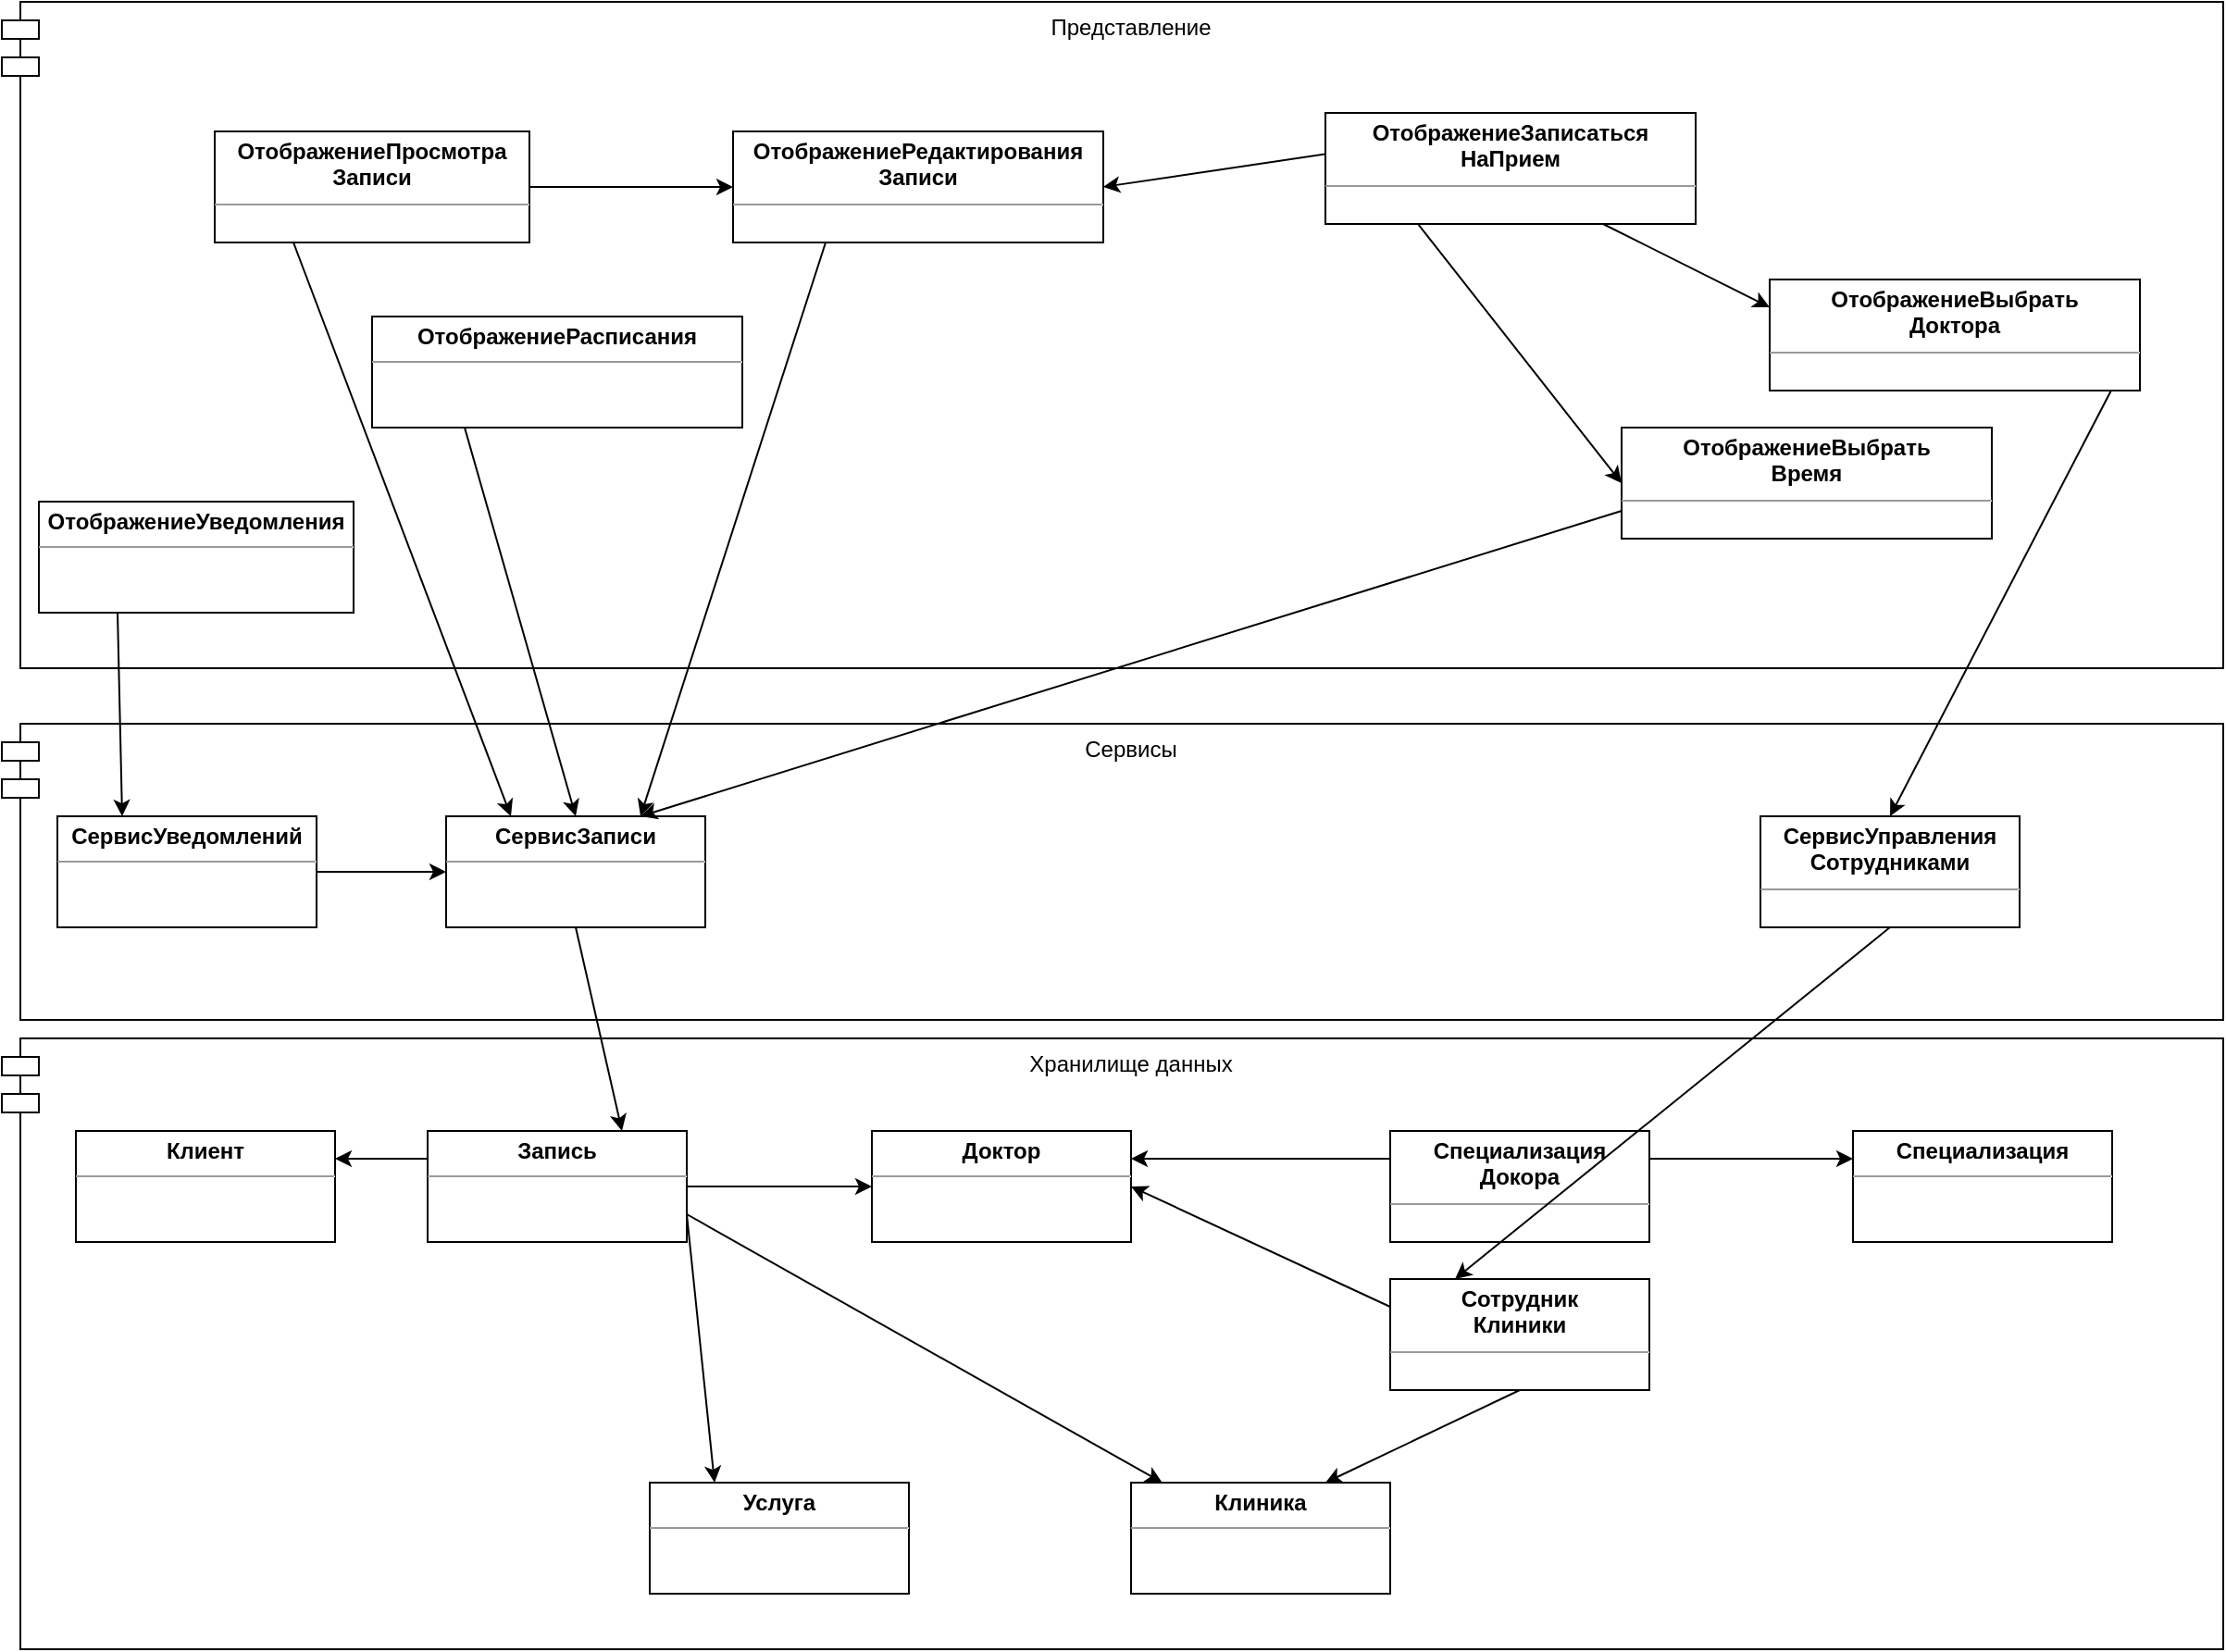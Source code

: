 <mxfile version="21.6.8" type="device">
  <diagram id="C5RBs43oDa-KdzZeNtuy" name="Page-1">
    <mxGraphModel dx="2187" dy="2053" grid="1" gridSize="10" guides="1" tooltips="1" connect="1" arrows="1" fold="1" page="1" pageScale="1" pageWidth="827" pageHeight="1169" math="0" shadow="0">
      <root>
        <mxCell id="WIyWlLk6GJQsqaUBKTNV-0" />
        <mxCell id="WIyWlLk6GJQsqaUBKTNV-1" parent="WIyWlLk6GJQsqaUBKTNV-0" />
        <mxCell id="e2St2DHysB3YV1EGZhMh-60" value="Представление" style="shape=module;align=left;spacingLeft=20;align=center;verticalAlign=top;whiteSpace=wrap;html=1;" vertex="1" parent="WIyWlLk6GJQsqaUBKTNV-1">
          <mxGeometry x="-390" y="-320" width="1200" height="360" as="geometry" />
        </mxCell>
        <mxCell id="e2St2DHysB3YV1EGZhMh-37" value="Сервисы" style="shape=module;align=left;spacingLeft=20;align=center;verticalAlign=top;whiteSpace=wrap;html=1;" vertex="1" parent="WIyWlLk6GJQsqaUBKTNV-1">
          <mxGeometry x="-390" y="70" width="1200" height="160" as="geometry" />
        </mxCell>
        <mxCell id="e2St2DHysB3YV1EGZhMh-20" value="Хранилище данных" style="shape=module;align=left;spacingLeft=20;align=center;verticalAlign=top;whiteSpace=wrap;html=1;" vertex="1" parent="WIyWlLk6GJQsqaUBKTNV-1">
          <mxGeometry x="-390" y="240" width="1200" height="330" as="geometry" />
        </mxCell>
        <mxCell id="e2St2DHysB3YV1EGZhMh-0" value="&lt;p style=&quot;margin:0px;margin-top:4px;text-align:center;&quot;&gt;&lt;b&gt;Доктор&lt;/b&gt;&lt;/p&gt;&lt;hr size=&quot;1&quot;&gt;&lt;div style=&quot;height:2px;&quot;&gt;&lt;/div&gt;" style="verticalAlign=top;align=left;overflow=fill;fontSize=12;fontFamily=Helvetica;html=1;whiteSpace=wrap;" vertex="1" parent="WIyWlLk6GJQsqaUBKTNV-1">
          <mxGeometry x="80" y="290" width="140" height="60" as="geometry" />
        </mxCell>
        <mxCell id="e2St2DHysB3YV1EGZhMh-1" value="&lt;p style=&quot;margin:0px;margin-top:4px;text-align:center;&quot;&gt;&lt;b&gt;Клиент&lt;/b&gt;&lt;/p&gt;&lt;hr size=&quot;1&quot;&gt;&lt;div style=&quot;height:2px;&quot;&gt;&lt;/div&gt;" style="verticalAlign=top;align=left;overflow=fill;fontSize=12;fontFamily=Helvetica;html=1;whiteSpace=wrap;" vertex="1" parent="WIyWlLk6GJQsqaUBKTNV-1">
          <mxGeometry x="-350" y="290" width="140" height="60" as="geometry" />
        </mxCell>
        <mxCell id="e2St2DHysB3YV1EGZhMh-2" value="&lt;p style=&quot;margin:0px;margin-top:4px;text-align:center;&quot;&gt;&lt;b&gt;Специализация&lt;/b&gt;&lt;/p&gt;&lt;hr size=&quot;1&quot;&gt;&lt;div style=&quot;height:2px;&quot;&gt;&lt;/div&gt;" style="verticalAlign=top;align=left;overflow=fill;fontSize=12;fontFamily=Helvetica;html=1;whiteSpace=wrap;" vertex="1" parent="WIyWlLk6GJQsqaUBKTNV-1">
          <mxGeometry x="610" y="290" width="140" height="60" as="geometry" />
        </mxCell>
        <mxCell id="e2St2DHysB3YV1EGZhMh-3" value="&lt;p style=&quot;margin:0px;margin-top:4px;text-align:center;&quot;&gt;&lt;b&gt;Клиника&lt;/b&gt;&lt;/p&gt;&lt;hr size=&quot;1&quot;&gt;&lt;div style=&quot;height:2px;&quot;&gt;&lt;/div&gt;" style="verticalAlign=top;align=left;overflow=fill;fontSize=12;fontFamily=Helvetica;html=1;whiteSpace=wrap;" vertex="1" parent="WIyWlLk6GJQsqaUBKTNV-1">
          <mxGeometry x="220" y="480" width="140" height="60" as="geometry" />
        </mxCell>
        <mxCell id="e2St2DHysB3YV1EGZhMh-15" style="edgeStyle=none;rounded=0;orthogonalLoop=1;jettySize=auto;html=1;exitX=0;exitY=0.25;exitDx=0;exitDy=0;entryX=1;entryY=0.25;entryDx=0;entryDy=0;" edge="1" parent="WIyWlLk6GJQsqaUBKTNV-1" source="e2St2DHysB3YV1EGZhMh-6" target="e2St2DHysB3YV1EGZhMh-1">
          <mxGeometry relative="1" as="geometry" />
        </mxCell>
        <mxCell id="e2St2DHysB3YV1EGZhMh-16" style="edgeStyle=none;rounded=0;orthogonalLoop=1;jettySize=auto;html=1;exitX=1;exitY=0.75;exitDx=0;exitDy=0;entryX=0.25;entryY=0;entryDx=0;entryDy=0;" edge="1" parent="WIyWlLk6GJQsqaUBKTNV-1" source="e2St2DHysB3YV1EGZhMh-6" target="e2St2DHysB3YV1EGZhMh-10">
          <mxGeometry relative="1" as="geometry" />
        </mxCell>
        <mxCell id="e2St2DHysB3YV1EGZhMh-17" style="edgeStyle=none;rounded=0;orthogonalLoop=1;jettySize=auto;html=1;exitX=1;exitY=0.5;exitDx=0;exitDy=0;entryX=0;entryY=0.5;entryDx=0;entryDy=0;" edge="1" parent="WIyWlLk6GJQsqaUBKTNV-1" source="e2St2DHysB3YV1EGZhMh-6" target="e2St2DHysB3YV1EGZhMh-0">
          <mxGeometry relative="1" as="geometry" />
        </mxCell>
        <mxCell id="e2St2DHysB3YV1EGZhMh-18" style="edgeStyle=none;rounded=0;orthogonalLoop=1;jettySize=auto;html=1;exitX=1;exitY=0.75;exitDx=0;exitDy=0;" edge="1" parent="WIyWlLk6GJQsqaUBKTNV-1" source="e2St2DHysB3YV1EGZhMh-6" target="e2St2DHysB3YV1EGZhMh-3">
          <mxGeometry relative="1" as="geometry" />
        </mxCell>
        <mxCell id="e2St2DHysB3YV1EGZhMh-6" value="&lt;p style=&quot;margin:0px;margin-top:4px;text-align:center;&quot;&gt;&lt;b&gt;Запись&lt;/b&gt;&lt;/p&gt;&lt;hr size=&quot;1&quot;&gt;&lt;div style=&quot;height:2px;&quot;&gt;&lt;/div&gt;" style="verticalAlign=top;align=left;overflow=fill;fontSize=12;fontFamily=Helvetica;html=1;whiteSpace=wrap;" vertex="1" parent="WIyWlLk6GJQsqaUBKTNV-1">
          <mxGeometry x="-160" y="290" width="140" height="60" as="geometry" />
        </mxCell>
        <mxCell id="e2St2DHysB3YV1EGZhMh-11" style="edgeStyle=none;rounded=0;orthogonalLoop=1;jettySize=auto;html=1;exitX=0;exitY=0.25;exitDx=0;exitDy=0;entryX=1;entryY=0.25;entryDx=0;entryDy=0;" edge="1" parent="WIyWlLk6GJQsqaUBKTNV-1" source="e2St2DHysB3YV1EGZhMh-7" target="e2St2DHysB3YV1EGZhMh-0">
          <mxGeometry relative="1" as="geometry" />
        </mxCell>
        <mxCell id="e2St2DHysB3YV1EGZhMh-12" style="edgeStyle=none;rounded=0;orthogonalLoop=1;jettySize=auto;html=1;exitX=1;exitY=0.25;exitDx=0;exitDy=0;entryX=0;entryY=0.25;entryDx=0;entryDy=0;" edge="1" parent="WIyWlLk6GJQsqaUBKTNV-1" source="e2St2DHysB3YV1EGZhMh-7" target="e2St2DHysB3YV1EGZhMh-2">
          <mxGeometry relative="1" as="geometry" />
        </mxCell>
        <mxCell id="e2St2DHysB3YV1EGZhMh-7" value="&lt;p style=&quot;margin:0px;margin-top:4px;text-align:center;&quot;&gt;&lt;b&gt;Специализация&lt;br&gt;Докора&lt;/b&gt;&lt;/p&gt;&lt;hr size=&quot;1&quot;&gt;&lt;div style=&quot;height:2px;&quot;&gt;&lt;/div&gt;" style="verticalAlign=top;align=left;overflow=fill;fontSize=12;fontFamily=Helvetica;html=1;whiteSpace=wrap;" vertex="1" parent="WIyWlLk6GJQsqaUBKTNV-1">
          <mxGeometry x="360" y="290" width="140" height="60" as="geometry" />
        </mxCell>
        <mxCell id="e2St2DHysB3YV1EGZhMh-13" style="edgeStyle=none;rounded=0;orthogonalLoop=1;jettySize=auto;html=1;exitX=0.5;exitY=1;exitDx=0;exitDy=0;entryX=0.75;entryY=0;entryDx=0;entryDy=0;" edge="1" parent="WIyWlLk6GJQsqaUBKTNV-1" source="e2St2DHysB3YV1EGZhMh-8" target="e2St2DHysB3YV1EGZhMh-3">
          <mxGeometry relative="1" as="geometry" />
        </mxCell>
        <mxCell id="e2St2DHysB3YV1EGZhMh-14" style="edgeStyle=none;rounded=0;orthogonalLoop=1;jettySize=auto;html=1;exitX=0;exitY=0.25;exitDx=0;exitDy=0;entryX=1;entryY=0.5;entryDx=0;entryDy=0;" edge="1" parent="WIyWlLk6GJQsqaUBKTNV-1" source="e2St2DHysB3YV1EGZhMh-8" target="e2St2DHysB3YV1EGZhMh-0">
          <mxGeometry relative="1" as="geometry" />
        </mxCell>
        <mxCell id="e2St2DHysB3YV1EGZhMh-8" value="&lt;p style=&quot;margin:0px;margin-top:4px;text-align:center;&quot;&gt;&lt;b&gt;Сотрудник&lt;br&gt;Клиники&lt;/b&gt;&lt;/p&gt;&lt;hr size=&quot;1&quot;&gt;&lt;div style=&quot;height:2px;&quot;&gt;&lt;/div&gt;" style="verticalAlign=top;align=left;overflow=fill;fontSize=12;fontFamily=Helvetica;html=1;whiteSpace=wrap;" vertex="1" parent="WIyWlLk6GJQsqaUBKTNV-1">
          <mxGeometry x="360" y="370" width="140" height="60" as="geometry" />
        </mxCell>
        <mxCell id="e2St2DHysB3YV1EGZhMh-10" value="&lt;p style=&quot;margin:0px;margin-top:4px;text-align:center;&quot;&gt;&lt;b&gt;Услуга&lt;/b&gt;&lt;/p&gt;&lt;hr size=&quot;1&quot;&gt;&lt;div style=&quot;height:2px;&quot;&gt;&lt;/div&gt;" style="verticalAlign=top;align=left;overflow=fill;fontSize=12;fontFamily=Helvetica;html=1;whiteSpace=wrap;" vertex="1" parent="WIyWlLk6GJQsqaUBKTNV-1">
          <mxGeometry x="-40" y="480" width="140" height="60" as="geometry" />
        </mxCell>
        <mxCell id="e2St2DHysB3YV1EGZhMh-23" style="edgeStyle=none;rounded=0;orthogonalLoop=1;jettySize=auto;html=1;exitX=0.5;exitY=1;exitDx=0;exitDy=0;entryX=0.75;entryY=0;entryDx=0;entryDy=0;" edge="1" parent="WIyWlLk6GJQsqaUBKTNV-1" source="e2St2DHysB3YV1EGZhMh-21" target="e2St2DHysB3YV1EGZhMh-6">
          <mxGeometry relative="1" as="geometry" />
        </mxCell>
        <mxCell id="e2St2DHysB3YV1EGZhMh-21" value="&lt;p style=&quot;margin:0px;margin-top:4px;text-align:center;&quot;&gt;&lt;b&gt;СервисЗаписи&lt;/b&gt;&lt;/p&gt;&lt;hr size=&quot;1&quot;&gt;&lt;div style=&quot;height:2px;&quot;&gt;&lt;/div&gt;" style="verticalAlign=top;align=left;overflow=fill;fontSize=12;fontFamily=Helvetica;html=1;whiteSpace=wrap;" vertex="1" parent="WIyWlLk6GJQsqaUBKTNV-1">
          <mxGeometry x="-150" y="120" width="140" height="60" as="geometry" />
        </mxCell>
        <mxCell id="e2St2DHysB3YV1EGZhMh-34" style="edgeStyle=none;rounded=0;orthogonalLoop=1;jettySize=auto;html=1;exitX=1;exitY=0.5;exitDx=0;exitDy=0;entryX=0;entryY=0.5;entryDx=0;entryDy=0;" edge="1" parent="WIyWlLk6GJQsqaUBKTNV-1" source="e2St2DHysB3YV1EGZhMh-30" target="e2St2DHysB3YV1EGZhMh-21">
          <mxGeometry relative="1" as="geometry" />
        </mxCell>
        <mxCell id="e2St2DHysB3YV1EGZhMh-30" value="&lt;p style=&quot;margin:0px;margin-top:4px;text-align:center;&quot;&gt;&lt;b&gt;СервисУведомлений&lt;/b&gt;&lt;/p&gt;&lt;hr size=&quot;1&quot;&gt;&lt;div style=&quot;height:2px;&quot;&gt;&lt;/div&gt;" style="verticalAlign=top;align=left;overflow=fill;fontSize=12;fontFamily=Helvetica;html=1;whiteSpace=wrap;" vertex="1" parent="WIyWlLk6GJQsqaUBKTNV-1">
          <mxGeometry x="-360" y="120" width="140" height="60" as="geometry" />
        </mxCell>
        <mxCell id="e2St2DHysB3YV1EGZhMh-36" style="edgeStyle=none;rounded=0;orthogonalLoop=1;jettySize=auto;html=1;exitX=0.5;exitY=1;exitDx=0;exitDy=0;entryX=0.25;entryY=0;entryDx=0;entryDy=0;" edge="1" parent="WIyWlLk6GJQsqaUBKTNV-1" source="e2St2DHysB3YV1EGZhMh-35" target="e2St2DHysB3YV1EGZhMh-8">
          <mxGeometry relative="1" as="geometry" />
        </mxCell>
        <mxCell id="e2St2DHysB3YV1EGZhMh-35" value="&lt;p style=&quot;margin:0px;margin-top:4px;text-align:center;&quot;&gt;&lt;b&gt;СервисУправления&lt;br&gt;Сотрудниками&lt;/b&gt;&lt;/p&gt;&lt;hr size=&quot;1&quot;&gt;&lt;div style=&quot;height:2px;&quot;&gt;&lt;/div&gt;" style="verticalAlign=top;align=left;overflow=fill;fontSize=12;fontFamily=Helvetica;html=1;whiteSpace=wrap;" vertex="1" parent="WIyWlLk6GJQsqaUBKTNV-1">
          <mxGeometry x="560" y="120" width="140" height="60" as="geometry" />
        </mxCell>
        <mxCell id="e2St2DHysB3YV1EGZhMh-44" style="edgeStyle=none;rounded=0;orthogonalLoop=1;jettySize=auto;html=1;exitX=0.25;exitY=1;exitDx=0;exitDy=0;entryX=0.25;entryY=0;entryDx=0;entryDy=0;" edge="1" parent="WIyWlLk6GJQsqaUBKTNV-1" source="e2St2DHysB3YV1EGZhMh-38" target="e2St2DHysB3YV1EGZhMh-30">
          <mxGeometry relative="1" as="geometry" />
        </mxCell>
        <mxCell id="e2St2DHysB3YV1EGZhMh-38" value="&lt;p style=&quot;margin:0px;margin-top:4px;text-align:center;&quot;&gt;&lt;b&gt;ОтображениеУведомления&lt;/b&gt;&lt;/p&gt;&lt;hr size=&quot;1&quot;&gt;&lt;div style=&quot;height:2px;&quot;&gt;&lt;/div&gt;" style="verticalAlign=top;align=left;overflow=fill;fontSize=12;fontFamily=Helvetica;html=1;whiteSpace=wrap;" vertex="1" parent="WIyWlLk6GJQsqaUBKTNV-1">
          <mxGeometry x="-370" y="-50" width="170" height="60" as="geometry" />
        </mxCell>
        <mxCell id="e2St2DHysB3YV1EGZhMh-45" style="edgeStyle=none;rounded=0;orthogonalLoop=1;jettySize=auto;html=1;exitX=0.25;exitY=1;exitDx=0;exitDy=0;entryX=0.25;entryY=0;entryDx=0;entryDy=0;" edge="1" parent="WIyWlLk6GJQsqaUBKTNV-1" source="e2St2DHysB3YV1EGZhMh-39" target="e2St2DHysB3YV1EGZhMh-21">
          <mxGeometry relative="1" as="geometry">
            <mxPoint x="-270" y="-60" as="targetPoint" />
          </mxGeometry>
        </mxCell>
        <mxCell id="e2St2DHysB3YV1EGZhMh-56" style="edgeStyle=none;rounded=0;orthogonalLoop=1;jettySize=auto;html=1;exitX=1;exitY=0.5;exitDx=0;exitDy=0;entryX=0;entryY=0.5;entryDx=0;entryDy=0;" edge="1" parent="WIyWlLk6GJQsqaUBKTNV-1" source="e2St2DHysB3YV1EGZhMh-39" target="e2St2DHysB3YV1EGZhMh-40">
          <mxGeometry relative="1" as="geometry" />
        </mxCell>
        <mxCell id="e2St2DHysB3YV1EGZhMh-39" value="&lt;p style=&quot;margin:0px;margin-top:4px;text-align:center;&quot;&gt;&lt;b&gt;ОтображениеПросмотра&lt;br&gt;Записи&lt;/b&gt;&lt;/p&gt;&lt;hr size=&quot;1&quot;&gt;&lt;div style=&quot;height:2px;&quot;&gt;&lt;/div&gt;" style="verticalAlign=top;align=left;overflow=fill;fontSize=12;fontFamily=Helvetica;html=1;whiteSpace=wrap;" vertex="1" parent="WIyWlLk6GJQsqaUBKTNV-1">
          <mxGeometry x="-275" y="-250" width="170" height="60" as="geometry" />
        </mxCell>
        <mxCell id="e2St2DHysB3YV1EGZhMh-40" value="&lt;p style=&quot;margin:0px;margin-top:4px;text-align:center;&quot;&gt;&lt;b&gt;ОтображениеРедактирования&lt;br&gt;Записи&lt;/b&gt;&lt;/p&gt;&lt;hr size=&quot;1&quot;&gt;&lt;div style=&quot;height:2px;&quot;&gt;&lt;/div&gt;" style="verticalAlign=top;align=left;overflow=fill;fontSize=12;fontFamily=Helvetica;html=1;whiteSpace=wrap;" vertex="1" parent="WIyWlLk6GJQsqaUBKTNV-1">
          <mxGeometry x="5" y="-250" width="200" height="60" as="geometry" />
        </mxCell>
        <mxCell id="e2St2DHysB3YV1EGZhMh-46" style="edgeStyle=none;rounded=0;orthogonalLoop=1;jettySize=auto;html=1;exitX=0.25;exitY=1;exitDx=0;exitDy=0;entryX=0.5;entryY=0;entryDx=0;entryDy=0;" edge="1" parent="WIyWlLk6GJQsqaUBKTNV-1" source="e2St2DHysB3YV1EGZhMh-41" target="e2St2DHysB3YV1EGZhMh-21">
          <mxGeometry relative="1" as="geometry" />
        </mxCell>
        <mxCell id="e2St2DHysB3YV1EGZhMh-41" value="&lt;p style=&quot;margin:0px;margin-top:4px;text-align:center;&quot;&gt;&lt;b&gt;ОтображениеРасписания&lt;/b&gt;&lt;/p&gt;&lt;hr size=&quot;1&quot;&gt;&lt;div style=&quot;height:2px;&quot;&gt;&lt;/div&gt;" style="verticalAlign=top;align=left;overflow=fill;fontSize=12;fontFamily=Helvetica;html=1;whiteSpace=wrap;" vertex="1" parent="WIyWlLk6GJQsqaUBKTNV-1">
          <mxGeometry x="-190" y="-150" width="200" height="60" as="geometry" />
        </mxCell>
        <mxCell id="e2St2DHysB3YV1EGZhMh-48" style="edgeStyle=none;rounded=0;orthogonalLoop=1;jettySize=auto;html=1;exitX=1;exitY=0.5;exitDx=0;exitDy=0;entryX=0.5;entryY=0;entryDx=0;entryDy=0;" edge="1" parent="WIyWlLk6GJQsqaUBKTNV-1" source="e2St2DHysB3YV1EGZhMh-42" target="e2St2DHysB3YV1EGZhMh-35">
          <mxGeometry relative="1" as="geometry" />
        </mxCell>
        <mxCell id="e2St2DHysB3YV1EGZhMh-42" value="&lt;p style=&quot;margin:0px;margin-top:4px;text-align:center;&quot;&gt;&lt;b&gt;ОтображениеВыбрать&lt;br&gt;Доктора&lt;/b&gt;&lt;/p&gt;&lt;hr size=&quot;1&quot;&gt;&lt;div style=&quot;height:2px;&quot;&gt;&lt;/div&gt;" style="verticalAlign=top;align=left;overflow=fill;fontSize=12;fontFamily=Helvetica;html=1;whiteSpace=wrap;" vertex="1" parent="WIyWlLk6GJQsqaUBKTNV-1">
          <mxGeometry x="565" y="-170" width="200" height="60" as="geometry" />
        </mxCell>
        <mxCell id="e2St2DHysB3YV1EGZhMh-53" style="edgeStyle=none;rounded=0;orthogonalLoop=1;jettySize=auto;html=1;exitX=0;exitY=0.75;exitDx=0;exitDy=0;entryX=0.75;entryY=0;entryDx=0;entryDy=0;" edge="1" parent="WIyWlLk6GJQsqaUBKTNV-1" source="e2St2DHysB3YV1EGZhMh-43" target="e2St2DHysB3YV1EGZhMh-21">
          <mxGeometry relative="1" as="geometry" />
        </mxCell>
        <mxCell id="e2St2DHysB3YV1EGZhMh-43" value="&lt;p style=&quot;margin:0px;margin-top:4px;text-align:center;&quot;&gt;&lt;b&gt;ОтображениеВыбрать&lt;br&gt;Время&lt;/b&gt;&lt;/p&gt;&lt;hr size=&quot;1&quot;&gt;&lt;div style=&quot;height:2px;&quot;&gt;&lt;/div&gt;" style="verticalAlign=top;align=left;overflow=fill;fontSize=12;fontFamily=Helvetica;html=1;whiteSpace=wrap;" vertex="1" parent="WIyWlLk6GJQsqaUBKTNV-1">
          <mxGeometry x="485" y="-90" width="200" height="60" as="geometry" />
        </mxCell>
        <mxCell id="e2St2DHysB3YV1EGZhMh-50" style="edgeStyle=none;rounded=0;orthogonalLoop=1;jettySize=auto;html=1;entryX=0;entryY=0.25;entryDx=0;entryDy=0;exitX=0.75;exitY=1;exitDx=0;exitDy=0;" edge="1" parent="WIyWlLk6GJQsqaUBKTNV-1" source="e2St2DHysB3YV1EGZhMh-49" target="e2St2DHysB3YV1EGZhMh-42">
          <mxGeometry relative="1" as="geometry">
            <mxPoint x="305" y="-210" as="sourcePoint" />
            <Array as="points" />
          </mxGeometry>
        </mxCell>
        <mxCell id="e2St2DHysB3YV1EGZhMh-51" style="edgeStyle=none;rounded=0;orthogonalLoop=1;jettySize=auto;html=1;exitX=0.25;exitY=1;exitDx=0;exitDy=0;entryX=0;entryY=0.5;entryDx=0;entryDy=0;" edge="1" parent="WIyWlLk6GJQsqaUBKTNV-1" source="e2St2DHysB3YV1EGZhMh-49" target="e2St2DHysB3YV1EGZhMh-43">
          <mxGeometry relative="1" as="geometry">
            <Array as="points" />
          </mxGeometry>
        </mxCell>
        <mxCell id="e2St2DHysB3YV1EGZhMh-54" style="edgeStyle=none;rounded=0;orthogonalLoop=1;jettySize=auto;html=1;exitX=0.25;exitY=1;exitDx=0;exitDy=0;entryX=0.75;entryY=0;entryDx=0;entryDy=0;" edge="1" parent="WIyWlLk6GJQsqaUBKTNV-1" source="e2St2DHysB3YV1EGZhMh-40" target="e2St2DHysB3YV1EGZhMh-21">
          <mxGeometry relative="1" as="geometry" />
        </mxCell>
        <mxCell id="e2St2DHysB3YV1EGZhMh-58" style="edgeStyle=none;rounded=0;orthogonalLoop=1;jettySize=auto;html=1;exitX=0.75;exitY=0;exitDx=0;exitDy=0;entryX=1;entryY=0.5;entryDx=0;entryDy=0;" edge="1" parent="WIyWlLk6GJQsqaUBKTNV-1" source="e2St2DHysB3YV1EGZhMh-49" target="e2St2DHysB3YV1EGZhMh-40">
          <mxGeometry relative="1" as="geometry" />
        </mxCell>
        <mxCell id="e2St2DHysB3YV1EGZhMh-49" value="&lt;p style=&quot;margin:0px;margin-top:4px;text-align:center;&quot;&gt;&lt;b&gt;ОтображениеЗаписаться&lt;br&gt;НаПрием&lt;/b&gt;&lt;/p&gt;&lt;hr size=&quot;1&quot;&gt;&lt;div style=&quot;height:2px;&quot;&gt;&lt;/div&gt;" style="verticalAlign=top;align=left;overflow=fill;fontSize=12;fontFamily=Helvetica;html=1;whiteSpace=wrap;" vertex="1" parent="WIyWlLk6GJQsqaUBKTNV-1">
          <mxGeometry x="325" y="-260" width="200" height="60" as="geometry" />
        </mxCell>
      </root>
    </mxGraphModel>
  </diagram>
</mxfile>
